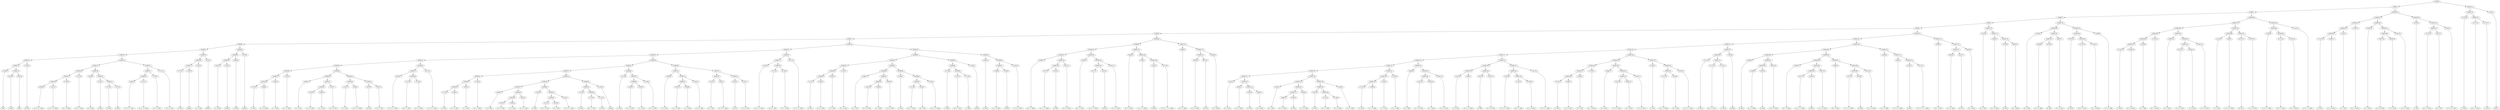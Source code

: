 digraph sample{
"L2436(0)"->"[G](0)"
"L3378(0)"->"[A  B](0)"
"L2423(0)"->"[C](0)"
"L5068(13)"->"L3378(0)"
"L5068(13)"->"L2423(0)"
"L5068(12)"->"L2436(0)"
"L5068(12)"->"L5068(13)"
"L3339(0)"->"[E  F](0)"
"L5068(11)"->"L5068(12)"
"L5068(11)"->"L3339(0)"
"L4508(0)"->"[C  D  E  F  G](0)"
"L4121(0)"->"[C  D  G  A  B](0)"
"L5068(18)"->"L4508(0)"
"L5068(18)"->"L4121(0)"
"L2749(0)"->"[F  G  A  B](0)"
"L5068(17)"->"L5068(18)"
"L5068(17)"->"L2749(0)"
"L2115(0)"->"[D  E  F  G](0)"
"L5068(16)"->"L5068(17)"
"L5068(16)"->"L2115(0)"
"L3398(0)"->"[C  E  G](0)"
"L3378(1)"->"[A  B](1)"
"L2710(0)"->"[C  E](0)"
"L3378(2)"->"[A  B](2)"
"L5068(21)"->"L2710(0)"
"L5068(21)"->"L3378(2)"
"L5068(20)"->"L3378(1)"
"L5068(20)"->"L5068(21)"
"L5068(19)"->"L3398(0)"
"L5068(19)"->"L5068(20)"
"L5068(15)"->"L5068(16)"
"L5068(15)"->"L5068(19)"
"L4508(1)"->"[C  D  E  F  G](1)"
"L4121(1)"->"[C  D  G  A  B](1)"
"L5068(24)"->"L4508(1)"
"L5068(24)"->"L4121(1)"
"L2749(1)"->"[F  G  A  B](1)"
"L5068(23)"->"L5068(24)"
"L5068(23)"->"L2749(1)"
"L2115(1)"->"[D  E  F  G](1)"
"L5068(22)"->"L5068(23)"
"L5068(22)"->"L2115(1)"
"L5068(14)"->"L5068(15)"
"L5068(14)"->"L5068(22)"
"L5068(10)"->"L5068(11)"
"L5068(10)"->"L5068(14)"
"L2710(1)"->"[C  E](1)"
"L1350(0)"->"[rest](0)"
"L5068(27)"->"L2710(1)"
"L5068(27)"->"L1350(0)"
"L2223(0)"->"[C  E  A](0)"
"L5068(26)"->"L5068(27)"
"L5068(26)"->"L2223(0)"
"L1350(1)"->"[rest](1)"
"L5068(25)"->"L5068(26)"
"L5068(25)"->"L1350(1)"
"L5068(9)"->"L5068(10)"
"L5068(9)"->"L5068(25)"
"L3310(0)"->"[C  D  F](0)"
"L1350(2)"->"[rest](2)"
"L5068(30)"->"L3310(0)"
"L5068(30)"->"L1350(2)"
"L3926(0)"->"[G  B](0)"
"L5068(29)"->"L5068(30)"
"L5068(29)"->"L3926(0)"
"L1350(3)"->"[rest](3)"
"L5068(28)"->"L5068(29)"
"L5068(28)"->"L1350(3)"
"L5068(8)"->"L5068(9)"
"L5068(8)"->"L5068(28)"
"L2710(2)"->"[C  E](2)"
"L1066(0)"->"[C  D  A  B](0)"
"L5068(38)"->"L2710(2)"
"L5068(38)"->"L1066(0)"
"L3304(0)"->"[C  F  A](0)"
"L5068(37)"->"L5068(38)"
"L5068(37)"->"L3304(0)"
"L2749(2)"->"[F  G  A  B](2)"
"L5068(36)"->"L5068(37)"
"L5068(36)"->"L2749(2)"
"L3398(1)"->"[C  E  G](1)"
"L2487(0)"->"[C  D  E  F](0)"
"L3398(2)"->"[C  E  G](2)"
"L5068(42)"->"L2487(0)"
"L5068(42)"->"L3398(2)"
"L2487(1)"->"[C  D  E  F](1)"
"L5068(41)"->"L5068(42)"
"L5068(41)"->"L2487(1)"
"L5068(40)"->"L3398(1)"
"L5068(40)"->"L5068(41)"
"L2223(1)"->"[C  E  A](1)"
"L439(0)"->"[C  D  E  A  B](0)"
"L5068(44)"->"L2223(1)"
"L5068(44)"->"L439(0)"
"L3079(0)"->"[D  F](0)"
"L2487(2)"->"[C  D  E  F](2)"
"L5068(45)"->"L3079(0)"
"L5068(45)"->"L2487(2)"
"L5068(43)"->"L5068(44)"
"L5068(43)"->"L5068(45)"
"L5068(39)"->"L5068(40)"
"L5068(39)"->"L5068(43)"
"L5068(35)"->"L5068(36)"
"L5068(35)"->"L5068(39)"
"L3354(0)"->"[C  D  E  G  B](0)"
"L2115(2)"->"[D  E  F  G](2)"
"L2749(3)"->"[F  G  A  B](3)"
"L5068(48)"->"L2115(2)"
"L5068(48)"->"L2749(3)"
"L5068(47)"->"L3354(0)"
"L5068(47)"->"L5068(48)"
"L4121(2)"->"[C  D  G  A  B](2)"
"L5068(46)"->"L5068(47)"
"L5068(46)"->"L4121(2)"
"L5068(34)"->"L5068(35)"
"L5068(34)"->"L5068(46)"
"L2710(3)"->"[C  E](3)"
"L1066(1)"->"[C  D  A  B](1)"
"L5068(54)"->"L2710(3)"
"L5068(54)"->"L1066(1)"
"L3304(1)"->"[C  F  A](1)"
"L5068(53)"->"L5068(54)"
"L5068(53)"->"L3304(1)"
"L2749(4)"->"[F  G  A  B](4)"
"L5068(52)"->"L5068(53)"
"L5068(52)"->"L2749(4)"
"L3398(3)"->"[C  E  G](3)"
"L2487(3)"->"[C  D  E  F](3)"
"L3398(4)"->"[C  E  G](4)"
"L5068(59)"->"L2487(3)"
"L5068(59)"->"L3398(4)"
"L2487(4)"->"[C  D  E  F](4)"
"L5068(58)"->"L5068(59)"
"L5068(58)"->"L2487(4)"
"L5068(57)"->"L3398(3)"
"L5068(57)"->"L5068(58)"
"L3258(0)"->"[F  A](0)"
"L2115(3)"->"[D  E  F  G](3)"
"L4318(0)"->"[D  F  G](0)"
"L5068(62)"->"L2115(3)"
"L5068(62)"->"L4318(0)"
"L3354(1)"->"[C  D  E  G  B](1)"
"L5068(61)"->"L5068(62)"
"L5068(61)"->"L3354(1)"
"L5068(60)"->"L3258(0)"
"L5068(60)"->"L5068(61)"
"L5068(56)"->"L5068(57)"
"L5068(56)"->"L5068(60)"
"L2710(4)"->"[C  E](4)"
"L2115(4)"->"[D  E  F  G](4)"
"L2710(5)"->"[C  E](5)"
"L5068(65)"->"L2115(4)"
"L5068(65)"->"L2710(5)"
"L5068(64)"->"L2710(4)"
"L5068(64)"->"L5068(65)"
"L1350(4)"->"[rest](4)"
"L5068(63)"->"L5068(64)"
"L5068(63)"->"L1350(4)"
"L5068(55)"->"L5068(56)"
"L5068(55)"->"L5068(63)"
"L5068(51)"->"L5068(52)"
"L5068(51)"->"L5068(55)"
"L2710(6)"->"[C  E](6)"
"L1066(2)"->"[C  D  A  B](2)"
"L3304(2)"->"[C  F  A](2)"
"L5068(68)"->"L1066(2)"
"L5068(68)"->"L3304(2)"
"L2749(5)"->"[F  G  A  B](5)"
"L5068(67)"->"L5068(68)"
"L5068(67)"->"L2749(5)"
"L5068(66)"->"L2710(6)"
"L5068(66)"->"L5068(67)"
"L5068(50)"->"L5068(51)"
"L5068(50)"->"L5068(66)"
"L3398(5)"->"[C  E  G](5)"
"L2487(5)"->"[C  D  E  F](5)"
"L3398(6)"->"[C  E  G](6)"
"L5068(72)"->"L2487(5)"
"L5068(72)"->"L3398(6)"
"L2487(6)"->"[C  D  E  F](6)"
"L5068(71)"->"L5068(72)"
"L5068(71)"->"L2487(6)"
"L5068(70)"->"L3398(5)"
"L5068(70)"->"L5068(71)"
"L2223(2)"->"[C  E  A](2)"
"L439(1)"->"[C  D  E  A  B](1)"
"L5068(74)"->"L2223(2)"
"L5068(74)"->"L439(1)"
"L3079(1)"->"[D  F](1)"
"L2487(7)"->"[C  D  E  F](7)"
"L5068(75)"->"L3079(1)"
"L5068(75)"->"L2487(7)"
"L5068(73)"->"L5068(74)"
"L5068(73)"->"L5068(75)"
"L5068(69)"->"L5068(70)"
"L5068(69)"->"L5068(73)"
"L5068(49)"->"L5068(50)"
"L5068(49)"->"L5068(69)"
"L5068(33)"->"L5068(34)"
"L5068(33)"->"L5068(49)"
"L3354(2)"->"[C  D  E  G  B](2)"
"L2115(5)"->"[D  E  F  G](5)"
"L2749(6)"->"[F  G  A  B](6)"
"L5068(78)"->"L2115(5)"
"L5068(78)"->"L2749(6)"
"L5068(77)"->"L3354(2)"
"L5068(77)"->"L5068(78)"
"L4121(3)"->"[C  D  G  A  B](3)"
"L5068(76)"->"L5068(77)"
"L5068(76)"->"L4121(3)"
"L5068(32)"->"L5068(33)"
"L5068(32)"->"L5068(76)"
"L2710(7)"->"[C  E](7)"
"L1066(3)"->"[C  D  A  B](3)"
"L5068(84)"->"L2710(7)"
"L5068(84)"->"L1066(3)"
"L3304(3)"->"[C  F  A](3)"
"L5068(83)"->"L5068(84)"
"L5068(83)"->"L3304(3)"
"L2749(7)"->"[F  G  A  B](7)"
"L5068(82)"->"L5068(83)"
"L5068(82)"->"L2749(7)"
"L3398(7)"->"[C  E  G](7)"
"L2487(8)"->"[C  D  E  F](8)"
"L3398(8)"->"[C  E  G](8)"
"L5068(88)"->"L2487(8)"
"L5068(88)"->"L3398(8)"
"L2487(9)"->"[C  D  E  F](9)"
"L5068(87)"->"L5068(88)"
"L5068(87)"->"L2487(9)"
"L5068(86)"->"L3398(7)"
"L5068(86)"->"L5068(87)"
"L3258(1)"->"[F  A](1)"
"L2115(6)"->"[D  E  F  G](6)"
"L4318(1)"->"[D  F  G](1)"
"L5068(91)"->"L2115(6)"
"L5068(91)"->"L4318(1)"
"L3354(3)"->"[C  D  E  G  B](3)"
"L5068(90)"->"L5068(91)"
"L5068(90)"->"L3354(3)"
"L5068(89)"->"L3258(1)"
"L5068(89)"->"L5068(90)"
"L5068(85)"->"L5068(86)"
"L5068(85)"->"L5068(89)"
"L5068(81)"->"L5068(82)"
"L5068(81)"->"L5068(85)"
"L2710(8)"->"[C  E](8)"
"L2115(7)"->"[D  E  F  G](7)"
"L2710(9)"->"[C  E](9)"
"L5068(94)"->"L2115(7)"
"L5068(94)"->"L2710(9)"
"L5068(93)"->"L2710(8)"
"L5068(93)"->"L5068(94)"
"L1350(5)"->"[rest](5)"
"L5068(92)"->"L5068(93)"
"L5068(92)"->"L1350(5)"
"L5068(80)"->"L5068(81)"
"L5068(80)"->"L5068(92)"
"L3926(1)"->"[G  B](1)"
"L1066(4)"->"[C  D  A  B](4)"
"L4193(0)"->"[D  B](0)"
"L5068(97)"->"L1066(4)"
"L5068(97)"->"L4193(0)"
"L2487(10)"->"[C  D  E  F](10)"
"L5068(96)"->"L5068(97)"
"L5068(96)"->"L2487(10)"
"L5068(95)"->"L3926(1)"
"L5068(95)"->"L5068(96)"
"L5068(79)"->"L5068(80)"
"L5068(79)"->"L5068(95)"
"L5068(31)"->"L5068(32)"
"L5068(31)"->"L5068(79)"
"L5068(7)"->"L5068(8)"
"L5068(7)"->"L5068(31)"
"L2808(0)"->"[D  F  G  B](0)"
"L3371(0)"->"[C  D  F  A  B](0)"
"L4193(1)"->"[D  B](1)"
"L5068(103)"->"L3371(0)"
"L5068(103)"->"L4193(1)"
"L2487(11)"->"[C  D  E  F](11)"
"L5068(102)"->"L5068(103)"
"L5068(102)"->"L2487(11)"
"L5068(101)"->"L2808(0)"
"L5068(101)"->"L5068(102)"
"L2808(1)"->"[D  F  G  B](1)"
"L3371(1)"->"[C  D  F  A  B](1)"
"L4193(2)"->"[D  B](2)"
"L5068(106)"->"L3371(1)"
"L5068(106)"->"L4193(2)"
"L2487(12)"->"[C  D  E  F](12)"
"L5068(105)"->"L5068(106)"
"L5068(105)"->"L2487(12)"
"L5068(104)"->"L2808(1)"
"L5068(104)"->"L5068(105)"
"L5068(100)"->"L5068(101)"
"L5068(100)"->"L5068(104)"
"L2808(2)"->"[D  F  G  B](2)"
"L439(2)"->"[C  D  E  A  B](2)"
"L4193(3)"->"[D  B](3)"
"L4174(0)"->"[C  D  E  F  G  A  B](0)"
"L5068(109)"->"L4193(3)"
"L5068(109)"->"L4174(0)"
"L5068(108)"->"L439(2)"
"L5068(108)"->"L5068(109)"
"L5068(107)"->"L2808(2)"
"L5068(107)"->"L5068(108)"
"L5068(99)"->"L5068(100)"
"L5068(99)"->"L5068(107)"
"L2808(3)"->"[D  F  G  B](3)"
"L4604(0)"->"[C  D  E  B](0)"
"L3079(2)"->"[D  F](2)"
"L5068(112)"->"L4604(0)"
"L5068(112)"->"L3079(2)"
"L4603(0)"->"[D  F  Gis](0)"
"L5068(111)"->"L5068(112)"
"L5068(111)"->"L4603(0)"
"L5068(110)"->"L2808(3)"
"L5068(110)"->"L5068(111)"
"L5068(98)"->"L5068(99)"
"L5068(98)"->"L5068(110)"
"L5068(6)"->"L5068(7)"
"L5068(6)"->"L5068(98)"
"L4318(2)"->"[D  F  G](2)"
"L4604(1)"->"[C  D  E  B](1)"
"L3079(3)"->"[D  F](3)"
"L4603(1)"->"[D  F  Gis](1)"
"L5068(123)"->"L3079(3)"
"L5068(123)"->"L4603(1)"
"L5068(122)"->"L4604(1)"
"L5068(122)"->"L5068(123)"
"L5068(121)"->"L4318(2)"
"L5068(121)"->"L5068(122)"
"L4318(3)"->"[D  F  G](3)"
"L4604(2)"->"[C  D  E  B](2)"
"L3079(4)"->"[D  F](4)"
"L5068(127)"->"L4604(2)"
"L5068(127)"->"L3079(4)"
"L4604(3)"->"[C  D  E  B](3)"
"L5068(126)"->"L5068(127)"
"L5068(126)"->"L4604(3)"
"L5068(125)"->"L4318(3)"
"L5068(125)"->"L5068(126)"
"L3079(5)"->"[D  F](5)"
"L2115(8)"->"[D  E  F  G](8)"
"L2749(8)"->"[F  G  A  B](8)"
"L5068(130)"->"L2115(8)"
"L5068(130)"->"L2749(8)"
"L5068(129)"->"L3079(5)"
"L5068(129)"->"L5068(130)"
"L1066(5)"->"[C  D  A  B](5)"
"L5068(128)"->"L5068(129)"
"L5068(128)"->"L1066(5)"
"L5068(124)"->"L5068(125)"
"L5068(124)"->"L5068(128)"
"L5068(120)"->"L5068(121)"
"L5068(120)"->"L5068(124)"
"L2710(10)"->"[C  E](10)"
"L1066(6)"->"[C  D  A  B](6)"
"L5068(133)"->"L2710(10)"
"L5068(133)"->"L1066(6)"
"L3304(4)"->"[C  F  A](4)"
"L5068(132)"->"L5068(133)"
"L5068(132)"->"L3304(4)"
"L2749(9)"->"[F  G  A  B](9)"
"L5068(131)"->"L5068(132)"
"L5068(131)"->"L2749(9)"
"L5068(119)"->"L5068(120)"
"L5068(119)"->"L5068(131)"
"L3398(9)"->"[C  E  G](9)"
"L2487(13)"->"[C  D  E  F](13)"
"L3398(10)"->"[C  E  G](10)"
"L5068(136)"->"L2487(13)"
"L5068(136)"->"L3398(10)"
"L2487(14)"->"[C  D  E  F](14)"
"L5068(135)"->"L5068(136)"
"L5068(135)"->"L2487(14)"
"L5068(134)"->"L3398(9)"
"L5068(134)"->"L5068(135)"
"L5068(118)"->"L5068(119)"
"L5068(118)"->"L5068(134)"
"L2223(3)"->"[C  E  A](3)"
"L439(3)"->"[C  D  E  A  B](3)"
"L5068(139)"->"L2223(3)"
"L5068(139)"->"L439(3)"
"L3079(6)"->"[D  F](6)"
"L2487(15)"->"[C  D  E  F](15)"
"L5068(140)"->"L3079(6)"
"L5068(140)"->"L2487(15)"
"L5068(138)"->"L5068(139)"
"L5068(138)"->"L5068(140)"
"L3354(4)"->"[C  D  E  G  B](4)"
"L2115(9)"->"[D  E  F  G](9)"
"L2749(10)"->"[F  G  A  B](10)"
"L5068(143)"->"L2115(9)"
"L5068(143)"->"L2749(10)"
"L5068(142)"->"L3354(4)"
"L5068(142)"->"L5068(143)"
"L4121(4)"->"[C  D  G  A  B](4)"
"L5068(141)"->"L5068(142)"
"L5068(141)"->"L4121(4)"
"L5068(137)"->"L5068(138)"
"L5068(137)"->"L5068(141)"
"L5068(117)"->"L5068(118)"
"L5068(117)"->"L5068(137)"
"L2710(11)"->"[C  E](11)"
"L1066(7)"->"[C  D  A  B](7)"
"L5068(148)"->"L2710(11)"
"L5068(148)"->"L1066(7)"
"L3304(5)"->"[C  F  A](5)"
"L5068(147)"->"L5068(148)"
"L5068(147)"->"L3304(5)"
"L2749(11)"->"[F  G  A  B](11)"
"L5068(146)"->"L5068(147)"
"L5068(146)"->"L2749(11)"
"L3398(11)"->"[C  E  G](11)"
"L2487(16)"->"[C  D  E  F](16)"
"L3398(12)"->"[C  E  G](12)"
"L5068(151)"->"L2487(16)"
"L5068(151)"->"L3398(12)"
"L2487(17)"->"[C  D  E  F](17)"
"L5068(150)"->"L5068(151)"
"L5068(150)"->"L2487(17)"
"L5068(149)"->"L3398(11)"
"L5068(149)"->"L5068(150)"
"L5068(145)"->"L5068(146)"
"L5068(145)"->"L5068(149)"
"L3258(2)"->"[F  A](2)"
"L2115(10)"->"[D  E  F  G](10)"
"L4318(4)"->"[D  F  G](4)"
"L5068(154)"->"L2115(10)"
"L5068(154)"->"L4318(4)"
"L3354(5)"->"[C  D  E  G  B](5)"
"L5068(153)"->"L5068(154)"
"L5068(153)"->"L3354(5)"
"L5068(152)"->"L3258(2)"
"L5068(152)"->"L5068(153)"
"L5068(144)"->"L5068(145)"
"L5068(144)"->"L5068(152)"
"L5068(116)"->"L5068(117)"
"L5068(116)"->"L5068(144)"
"L2710(12)"->"[C  E](12)"
"L2115(11)"->"[D  E  F  G](11)"
"L2710(13)"->"[C  E](13)"
"L5068(157)"->"L2115(11)"
"L5068(157)"->"L2710(13)"
"L5068(156)"->"L2710(12)"
"L5068(156)"->"L5068(157)"
"L1350(6)"->"[rest](6)"
"L5068(155)"->"L5068(156)"
"L5068(155)"->"L1350(6)"
"L5068(115)"->"L5068(116)"
"L5068(115)"->"L5068(155)"
"L3926(2)"->"[G  B](2)"
"L1066(8)"->"[C  D  A  B](8)"
"L4193(4)"->"[D  B](4)"
"L5068(162)"->"L1066(8)"
"L5068(162)"->"L4193(4)"
"L2487(18)"->"[C  D  E  F](18)"
"L5068(161)"->"L5068(162)"
"L5068(161)"->"L2487(18)"
"L5068(160)"->"L3926(2)"
"L5068(160)"->"L5068(161)"
"L2808(4)"->"[D  F  G  B](4)"
"L3371(2)"->"[C  D  F  A  B](2)"
"L4193(5)"->"[D  B](5)"
"L5068(166)"->"L3371(2)"
"L5068(166)"->"L4193(5)"
"L2487(19)"->"[C  D  E  F](19)"
"L5068(165)"->"L5068(166)"
"L5068(165)"->"L2487(19)"
"L5068(164)"->"L2808(4)"
"L5068(164)"->"L5068(165)"
"L2808(5)"->"[D  F  G  B](5)"
"L3371(3)"->"[C  D  F  A  B](3)"
"L4193(6)"->"[D  B](6)"
"L5068(169)"->"L3371(3)"
"L5068(169)"->"L4193(6)"
"L2487(20)"->"[C  D  E  F](20)"
"L5068(168)"->"L5068(169)"
"L5068(168)"->"L2487(20)"
"L5068(167)"->"L2808(5)"
"L5068(167)"->"L5068(168)"
"L5068(163)"->"L5068(164)"
"L5068(163)"->"L5068(167)"
"L5068(159)"->"L5068(160)"
"L5068(159)"->"L5068(163)"
"L2808(6)"->"[D  F  G  B](6)"
"L439(4)"->"[C  D  E  A  B](4)"
"L4193(7)"->"[D  B](7)"
"L4174(1)"->"[C  D  E  F  G  A  B](1)"
"L5068(172)"->"L4193(7)"
"L5068(172)"->"L4174(1)"
"L5068(171)"->"L439(4)"
"L5068(171)"->"L5068(172)"
"L5068(170)"->"L2808(6)"
"L5068(170)"->"L5068(171)"
"L5068(158)"->"L5068(159)"
"L5068(158)"->"L5068(170)"
"L5068(114)"->"L5068(115)"
"L5068(114)"->"L5068(158)"
"L2808(7)"->"[D  F  G  B](7)"
"L4604(4)"->"[C  D  E  B](4)"
"L3079(7)"->"[D  F](7)"
"L5068(175)"->"L4604(4)"
"L5068(175)"->"L3079(7)"
"L4603(2)"->"[D  F  Gis](2)"
"L5068(174)"->"L5068(175)"
"L5068(174)"->"L4603(2)"
"L5068(173)"->"L2808(7)"
"L5068(173)"->"L5068(174)"
"L5068(113)"->"L5068(114)"
"L5068(113)"->"L5068(173)"
"L5068(5)"->"L5068(6)"
"L5068(5)"->"L5068(113)"
"L4318(5)"->"[D  F  G](5)"
"L4604(5)"->"[C  D  E  B](5)"
"L3079(8)"->"[D  F](8)"
"L4603(3)"->"[D  F  Gis](3)"
"L5068(178)"->"L3079(8)"
"L5068(178)"->"L4603(3)"
"L5068(177)"->"L4604(5)"
"L5068(177)"->"L5068(178)"
"L5068(176)"->"L4318(5)"
"L5068(176)"->"L5068(177)"
"L5068(4)"->"L5068(5)"
"L5068(4)"->"L5068(176)"
"L4318(6)"->"[D  F  G](6)"
"L4604(6)"->"[C  D  E  B](6)"
"L3079(9)"->"[D  F](9)"
"L5068(182)"->"L4604(6)"
"L5068(182)"->"L3079(9)"
"L4604(7)"->"[C  D  E  B](7)"
"L5068(181)"->"L5068(182)"
"L5068(181)"->"L4604(7)"
"L5068(180)"->"L4318(6)"
"L5068(180)"->"L5068(181)"
"L3079(10)"->"[D  F](10)"
"L2115(12)"->"[D  E  F  G](12)"
"L2749(12)"->"[F  G  A  B](12)"
"L5068(185)"->"L2115(12)"
"L5068(185)"->"L2749(12)"
"L5068(184)"->"L3079(10)"
"L5068(184)"->"L5068(185)"
"L1066(9)"->"[C  D  A  B](9)"
"L5068(183)"->"L5068(184)"
"L5068(183)"->"L1066(9)"
"L5068(179)"->"L5068(180)"
"L5068(179)"->"L5068(183)"
"L5068(3)"->"L5068(4)"
"L5068(3)"->"L5068(179)"
"L2710(14)"->"[C  E](14)"
"L1066(10)"->"[C  D  A  B](10)"
"L5068(191)"->"L2710(14)"
"L5068(191)"->"L1066(10)"
"L3304(6)"->"[C  F  A](6)"
"L5068(190)"->"L5068(191)"
"L5068(190)"->"L3304(6)"
"L2749(13)"->"[F  G  A  B](13)"
"L5068(189)"->"L5068(190)"
"L5068(189)"->"L2749(13)"
"L3398(13)"->"[C  E  G](13)"
"L2487(21)"->"[C  D  E  F](21)"
"L3398(14)"->"[C  E  G](14)"
"L5068(194)"->"L2487(21)"
"L5068(194)"->"L3398(14)"
"L2487(22)"->"[C  D  E  F](22)"
"L5068(193)"->"L5068(194)"
"L5068(193)"->"L2487(22)"
"L5068(192)"->"L3398(13)"
"L5068(192)"->"L5068(193)"
"L5068(188)"->"L5068(189)"
"L5068(188)"->"L5068(192)"
"L2223(4)"->"[C  E  A](4)"
"L439(5)"->"[C  D  E  A  B](5)"
"L5068(196)"->"L2223(4)"
"L5068(196)"->"L439(5)"
"L3079(11)"->"[D  F](11)"
"L2487(23)"->"[C  D  E  F](23)"
"L5068(197)"->"L3079(11)"
"L5068(197)"->"L2487(23)"
"L5068(195)"->"L5068(196)"
"L5068(195)"->"L5068(197)"
"L5068(187)"->"L5068(188)"
"L5068(187)"->"L5068(195)"
"L3354(6)"->"[C  D  E  G  B](6)"
"L2115(13)"->"[D  E  F  G](13)"
"L2749(14)"->"[F  G  A  B](14)"
"L5068(200)"->"L2115(13)"
"L5068(200)"->"L2749(14)"
"L5068(199)"->"L3354(6)"
"L5068(199)"->"L5068(200)"
"L4121(5)"->"[C  D  G  A  B](5)"
"L5068(198)"->"L5068(199)"
"L5068(198)"->"L4121(5)"
"L5068(186)"->"L5068(187)"
"L5068(186)"->"L5068(198)"
"L5068(2)"->"L5068(3)"
"L5068(2)"->"L5068(186)"
"L2710(15)"->"[C  E](15)"
"L1066(11)"->"[C  D  A  B](11)"
"L5068(205)"->"L2710(15)"
"L5068(205)"->"L1066(11)"
"L3304(7)"->"[C  F  A](7)"
"L5068(204)"->"L5068(205)"
"L5068(204)"->"L3304(7)"
"L2749(15)"->"[F  G  A  B](15)"
"L5068(203)"->"L5068(204)"
"L5068(203)"->"L2749(15)"
"L3398(15)"->"[C  E  G](15)"
"L2487(24)"->"[C  D  E  F](24)"
"L3398(16)"->"[C  E  G](16)"
"L5068(208)"->"L2487(24)"
"L5068(208)"->"L3398(16)"
"L2487(25)"->"[C  D  E  F](25)"
"L5068(207)"->"L5068(208)"
"L5068(207)"->"L2487(25)"
"L5068(206)"->"L3398(15)"
"L5068(206)"->"L5068(207)"
"L5068(202)"->"L5068(203)"
"L5068(202)"->"L5068(206)"
"L3258(3)"->"[F  A](3)"
"L2115(14)"->"[D  E  F  G](14)"
"L4318(7)"->"[D  F  G](7)"
"L5068(211)"->"L2115(14)"
"L5068(211)"->"L4318(7)"
"L3354(7)"->"[C  D  E  G  B](7)"
"L5068(210)"->"L5068(211)"
"L5068(210)"->"L3354(7)"
"L5068(209)"->"L3258(3)"
"L5068(209)"->"L5068(210)"
"L5068(201)"->"L5068(202)"
"L5068(201)"->"L5068(209)"
"L5068(1)"->"L5068(2)"
"L5068(1)"->"L5068(201)"
"L2710(16)"->"[C  E](16)"
"L2115(15)"->"[D  E  F  G](15)"
"L2710(17)"->"[C  E](17)"
"L5068(214)"->"L2115(15)"
"L5068(214)"->"L2710(17)"
"L5068(213)"->"L2710(16)"
"L5068(213)"->"L5068(214)"
"L1350(7)"->"[rest](7)"
"L5068(212)"->"L5068(213)"
"L5068(212)"->"L1350(7)"
"L5068(0)"->"L5068(1)"
"L5068(0)"->"L5068(212)"
{rank = min; "L5068(0)"}
{rank = same; "L5068(1)"; "L5068(212)";}
{rank = same; "L5068(2)"; "L5068(201)"; "L5068(213)"; "L1350(7)";}
{rank = same; "L5068(3)"; "L5068(186)"; "L5068(202)"; "L5068(209)"; "L2710(16)"; "L5068(214)";}
{rank = same; "L5068(4)"; "L5068(179)"; "L5068(187)"; "L5068(198)"; "L5068(203)"; "L5068(206)"; "L3258(3)"; "L5068(210)"; "L2115(15)"; "L2710(17)";}
{rank = same; "L5068(5)"; "L5068(176)"; "L5068(180)"; "L5068(183)"; "L5068(188)"; "L5068(195)"; "L5068(199)"; "L4121(5)"; "L5068(204)"; "L2749(15)"; "L3398(15)"; "L5068(207)"; "L5068(211)"; "L3354(7)";}
{rank = same; "L5068(6)"; "L5068(113)"; "L4318(5)"; "L5068(177)"; "L4318(6)"; "L5068(181)"; "L5068(184)"; "L1066(9)"; "L5068(189)"; "L5068(192)"; "L5068(196)"; "L5068(197)"; "L3354(6)"; "L5068(200)"; "L5068(205)"; "L3304(7)"; "L5068(208)"; "L2487(25)"; "L2115(14)"; "L4318(7)";}
{rank = same; "L5068(7)"; "L5068(98)"; "L5068(114)"; "L5068(173)"; "L4604(5)"; "L5068(178)"; "L5068(182)"; "L4604(7)"; "L3079(10)"; "L5068(185)"; "L5068(190)"; "L2749(13)"; "L3398(13)"; "L5068(193)"; "L2223(4)"; "L439(5)"; "L3079(11)"; "L2487(23)"; "L2115(13)"; "L2749(14)"; "L2710(15)"; "L1066(11)"; "L2487(24)"; "L3398(16)";}
{rank = same; "L5068(8)"; "L5068(31)"; "L5068(99)"; "L5068(110)"; "L5068(115)"; "L5068(158)"; "L2808(7)"; "L5068(174)"; "L3079(8)"; "L4603(3)"; "L4604(6)"; "L3079(9)"; "L2115(12)"; "L2749(12)"; "L5068(191)"; "L3304(6)"; "L5068(194)"; "L2487(22)";}
{rank = same; "L5068(9)"; "L5068(28)"; "L5068(32)"; "L5068(79)"; "L5068(100)"; "L5068(107)"; "L2808(3)"; "L5068(111)"; "L5068(116)"; "L5068(155)"; "L5068(159)"; "L5068(170)"; "L5068(175)"; "L4603(2)"; "L2710(14)"; "L1066(10)"; "L2487(21)"; "L3398(14)";}
{rank = same; "L5068(10)"; "L5068(25)"; "L5068(29)"; "L1350(3)"; "L5068(33)"; "L5068(76)"; "L5068(80)"; "L5068(95)"; "L5068(101)"; "L5068(104)"; "L2808(2)"; "L5068(108)"; "L5068(112)"; "L4603(0)"; "L5068(117)"; "L5068(144)"; "L5068(156)"; "L1350(6)"; "L5068(160)"; "L5068(163)"; "L2808(6)"; "L5068(171)"; "L4604(4)"; "L3079(7)";}
{rank = same; "L5068(11)"; "L5068(14)"; "L5068(26)"; "L1350(1)"; "L5068(30)"; "L3926(0)"; "L5068(34)"; "L5068(49)"; "L5068(77)"; "L4121(3)"; "L5068(81)"; "L5068(92)"; "L3926(1)"; "L5068(96)"; "L2808(0)"; "L5068(102)"; "L2808(1)"; "L5068(105)"; "L439(2)"; "L5068(109)"; "L4604(0)"; "L3079(2)"; "L5068(118)"; "L5068(137)"; "L5068(145)"; "L5068(152)"; "L2710(12)"; "L5068(157)"; "L3926(2)"; "L5068(161)"; "L5068(164)"; "L5068(167)"; "L439(4)"; "L5068(172)";}
{rank = same; "L5068(12)"; "L3339(0)"; "L5068(15)"; "L5068(22)"; "L5068(27)"; "L2223(0)"; "L3310(0)"; "L1350(2)"; "L5068(35)"; "L5068(46)"; "L5068(50)"; "L5068(69)"; "L3354(2)"; "L5068(78)"; "L5068(82)"; "L5068(85)"; "L5068(93)"; "L1350(5)"; "L5068(97)"; "L2487(10)"; "L5068(103)"; "L2487(11)"; "L5068(106)"; "L2487(12)"; "L4193(3)"; "L4174(0)"; "L5068(119)"; "L5068(134)"; "L5068(138)"; "L5068(141)"; "L5068(146)"; "L5068(149)"; "L3258(2)"; "L5068(153)"; "L2115(11)"; "L2710(13)"; "L5068(162)"; "L2487(18)"; "L2808(4)"; "L5068(165)"; "L2808(5)"; "L5068(168)"; "L4193(7)"; "L4174(1)";}
{rank = same; "L2436(0)"; "L5068(13)"; "L5068(16)"; "L5068(19)"; "L5068(23)"; "L2115(1)"; "L2710(1)"; "L1350(0)"; "L5068(36)"; "L5068(39)"; "L5068(47)"; "L4121(2)"; "L5068(51)"; "L5068(66)"; "L5068(70)"; "L5068(73)"; "L2115(5)"; "L2749(6)"; "L5068(83)"; "L2749(7)"; "L5068(86)"; "L5068(89)"; "L2710(8)"; "L5068(94)"; "L1066(4)"; "L4193(0)"; "L3371(0)"; "L4193(1)"; "L3371(1)"; "L4193(2)"; "L5068(120)"; "L5068(131)"; "L3398(9)"; "L5068(135)"; "L5068(139)"; "L5068(140)"; "L5068(142)"; "L4121(4)"; "L5068(147)"; "L2749(11)"; "L3398(11)"; "L5068(150)"; "L5068(154)"; "L3354(5)"; "L1066(8)"; "L4193(4)"; "L5068(166)"; "L2487(19)"; "L5068(169)"; "L2487(20)";}
{rank = same; "L3378(0)"; "L2423(0)"; "L5068(17)"; "L2115(0)"; "L3398(0)"; "L5068(20)"; "L5068(24)"; "L2749(1)"; "L5068(37)"; "L2749(2)"; "L5068(40)"; "L5068(43)"; "L3354(0)"; "L5068(48)"; "L5068(52)"; "L5068(55)"; "L2710(6)"; "L5068(67)"; "L3398(5)"; "L5068(71)"; "L5068(74)"; "L5068(75)"; "L5068(84)"; "L3304(3)"; "L3398(7)"; "L5068(87)"; "L3258(1)"; "L5068(90)"; "L2115(7)"; "L2710(9)"; "L5068(121)"; "L5068(124)"; "L5068(132)"; "L2749(9)"; "L5068(136)"; "L2487(14)"; "L2223(3)"; "L439(3)"; "L3079(6)"; "L2487(15)"; "L3354(4)"; "L5068(143)"; "L5068(148)"; "L3304(5)"; "L5068(151)"; "L2487(17)"; "L2115(10)"; "L4318(4)"; "L3371(2)"; "L4193(5)"; "L3371(3)"; "L4193(6)";}
{rank = same; "L5068(18)"; "L2749(0)"; "L3378(1)"; "L5068(21)"; "L4508(1)"; "L4121(1)"; "L5068(38)"; "L3304(0)"; "L3398(1)"; "L5068(41)"; "L5068(44)"; "L5068(45)"; "L2115(2)"; "L2749(3)"; "L5068(53)"; "L2749(4)"; "L5068(56)"; "L5068(63)"; "L5068(68)"; "L2749(5)"; "L5068(72)"; "L2487(6)"; "L2223(2)"; "L439(1)"; "L3079(1)"; "L2487(7)"; "L2710(7)"; "L1066(3)"; "L5068(88)"; "L2487(9)"; "L5068(91)"; "L3354(3)"; "L4318(2)"; "L5068(122)"; "L5068(125)"; "L5068(128)"; "L5068(133)"; "L3304(4)"; "L2487(13)"; "L3398(10)"; "L2115(9)"; "L2749(10)"; "L2710(11)"; "L1066(7)"; "L2487(16)"; "L3398(12)";}
{rank = same; "L4508(0)"; "L4121(0)"; "L2710(0)"; "L3378(2)"; "L2710(2)"; "L1066(0)"; "L5068(42)"; "L2487(1)"; "L2223(1)"; "L439(0)"; "L3079(0)"; "L2487(2)"; "L5068(54)"; "L3304(1)"; "L5068(57)"; "L5068(60)"; "L5068(64)"; "L1350(4)"; "L1066(2)"; "L3304(2)"; "L2487(5)"; "L3398(6)"; "L2487(8)"; "L3398(8)"; "L2115(6)"; "L4318(1)"; "L4604(1)"; "L5068(123)"; "L4318(3)"; "L5068(126)"; "L5068(129)"; "L1066(5)"; "L2710(10)"; "L1066(6)";}
{rank = same; "L2487(0)"; "L3398(2)"; "L2710(3)"; "L1066(1)"; "L3398(3)"; "L5068(58)"; "L3258(0)"; "L5068(61)"; "L2710(4)"; "L5068(65)"; "L3079(3)"; "L4603(1)"; "L5068(127)"; "L4604(3)"; "L3079(5)"; "L5068(130)";}
{rank = same; "L5068(59)"; "L2487(4)"; "L5068(62)"; "L3354(1)"; "L2115(4)"; "L2710(5)"; "L4604(2)"; "L3079(4)"; "L2115(8)"; "L2749(8)";}
{rank = same; "L2487(3)"; "L3398(4)"; "L2115(3)"; "L4318(0)";}
{rank = max; "[A  B](0)"; "[A  B](1)"; "[A  B](2)"; "[C  D  A  B](0)"; "[C  D  A  B](1)"; "[C  D  A  B](10)"; "[C  D  A  B](11)"; "[C  D  A  B](2)"; "[C  D  A  B](3)"; "[C  D  A  B](4)"; "[C  D  A  B](5)"; "[C  D  A  B](6)"; "[C  D  A  B](7)"; "[C  D  A  B](8)"; "[C  D  A  B](9)"; "[C  D  E  A  B](0)"; "[C  D  E  A  B](1)"; "[C  D  E  A  B](2)"; "[C  D  E  A  B](3)"; "[C  D  E  A  B](4)"; "[C  D  E  A  B](5)"; "[C  D  E  B](0)"; "[C  D  E  B](1)"; "[C  D  E  B](2)"; "[C  D  E  B](3)"; "[C  D  E  B](4)"; "[C  D  E  B](5)"; "[C  D  E  B](6)"; "[C  D  E  B](7)"; "[C  D  E  F  G  A  B](0)"; "[C  D  E  F  G  A  B](1)"; "[C  D  E  F  G](0)"; "[C  D  E  F  G](1)"; "[C  D  E  F](0)"; "[C  D  E  F](1)"; "[C  D  E  F](10)"; "[C  D  E  F](11)"; "[C  D  E  F](12)"; "[C  D  E  F](13)"; "[C  D  E  F](14)"; "[C  D  E  F](15)"; "[C  D  E  F](16)"; "[C  D  E  F](17)"; "[C  D  E  F](18)"; "[C  D  E  F](19)"; "[C  D  E  F](2)"; "[C  D  E  F](20)"; "[C  D  E  F](21)"; "[C  D  E  F](22)"; "[C  D  E  F](23)"; "[C  D  E  F](24)"; "[C  D  E  F](25)"; "[C  D  E  F](3)"; "[C  D  E  F](4)"; "[C  D  E  F](5)"; "[C  D  E  F](6)"; "[C  D  E  F](7)"; "[C  D  E  F](8)"; "[C  D  E  F](9)"; "[C  D  E  G  B](0)"; "[C  D  E  G  B](1)"; "[C  D  E  G  B](2)"; "[C  D  E  G  B](3)"; "[C  D  E  G  B](4)"; "[C  D  E  G  B](5)"; "[C  D  E  G  B](6)"; "[C  D  E  G  B](7)"; "[C  D  F  A  B](0)"; "[C  D  F  A  B](1)"; "[C  D  F  A  B](2)"; "[C  D  F  A  B](3)"; "[C  D  F](0)"; "[C  D  G  A  B](0)"; "[C  D  G  A  B](1)"; "[C  D  G  A  B](2)"; "[C  D  G  A  B](3)"; "[C  D  G  A  B](4)"; "[C  D  G  A  B](5)"; "[C  E  A](0)"; "[C  E  A](1)"; "[C  E  A](2)"; "[C  E  A](3)"; "[C  E  A](4)"; "[C  E  G](0)"; "[C  E  G](1)"; "[C  E  G](10)"; "[C  E  G](11)"; "[C  E  G](12)"; "[C  E  G](13)"; "[C  E  G](14)"; "[C  E  G](15)"; "[C  E  G](16)"; "[C  E  G](2)"; "[C  E  G](3)"; "[C  E  G](4)"; "[C  E  G](5)"; "[C  E  G](6)"; "[C  E  G](7)"; "[C  E  G](8)"; "[C  E  G](9)"; "[C  E](0)"; "[C  E](1)"; "[C  E](10)"; "[C  E](11)"; "[C  E](12)"; "[C  E](13)"; "[C  E](14)"; "[C  E](15)"; "[C  E](16)"; "[C  E](17)"; "[C  E](2)"; "[C  E](3)"; "[C  E](4)"; "[C  E](5)"; "[C  E](6)"; "[C  E](7)"; "[C  E](8)"; "[C  E](9)"; "[C  F  A](0)"; "[C  F  A](1)"; "[C  F  A](2)"; "[C  F  A](3)"; "[C  F  A](4)"; "[C  F  A](5)"; "[C  F  A](6)"; "[C  F  A](7)"; "[C](0)"; "[D  B](0)"; "[D  B](1)"; "[D  B](2)"; "[D  B](3)"; "[D  B](4)"; "[D  B](5)"; "[D  B](6)"; "[D  B](7)"; "[D  E  F  G](0)"; "[D  E  F  G](1)"; "[D  E  F  G](10)"; "[D  E  F  G](11)"; "[D  E  F  G](12)"; "[D  E  F  G](13)"; "[D  E  F  G](14)"; "[D  E  F  G](15)"; "[D  E  F  G](2)"; "[D  E  F  G](3)"; "[D  E  F  G](4)"; "[D  E  F  G](5)"; "[D  E  F  G](6)"; "[D  E  F  G](7)"; "[D  E  F  G](8)"; "[D  E  F  G](9)"; "[D  F  G  B](0)"; "[D  F  G  B](1)"; "[D  F  G  B](2)"; "[D  F  G  B](3)"; "[D  F  G  B](4)"; "[D  F  G  B](5)"; "[D  F  G  B](6)"; "[D  F  G  B](7)"; "[D  F  G](0)"; "[D  F  G](1)"; "[D  F  G](2)"; "[D  F  G](3)"; "[D  F  G](4)"; "[D  F  G](5)"; "[D  F  G](6)"; "[D  F  G](7)"; "[D  F  Gis](0)"; "[D  F  Gis](1)"; "[D  F  Gis](2)"; "[D  F  Gis](3)"; "[D  F](0)"; "[D  F](1)"; "[D  F](10)"; "[D  F](11)"; "[D  F](2)"; "[D  F](3)"; "[D  F](4)"; "[D  F](5)"; "[D  F](6)"; "[D  F](7)"; "[D  F](8)"; "[D  F](9)"; "[E  F](0)"; "[F  A](0)"; "[F  A](1)"; "[F  A](2)"; "[F  A](3)"; "[F  G  A  B](0)"; "[F  G  A  B](1)"; "[F  G  A  B](10)"; "[F  G  A  B](11)"; "[F  G  A  B](12)"; "[F  G  A  B](13)"; "[F  G  A  B](14)"; "[F  G  A  B](15)"; "[F  G  A  B](2)"; "[F  G  A  B](3)"; "[F  G  A  B](4)"; "[F  G  A  B](5)"; "[F  G  A  B](6)"; "[F  G  A  B](7)"; "[F  G  A  B](8)"; "[F  G  A  B](9)"; "[G  B](0)"; "[G  B](1)"; "[G  B](2)"; "[G](0)"; "[rest](0)"; "[rest](1)"; "[rest](2)"; "[rest](3)"; "[rest](4)"; "[rest](5)"; "[rest](6)"; "[rest](7)";}
}
